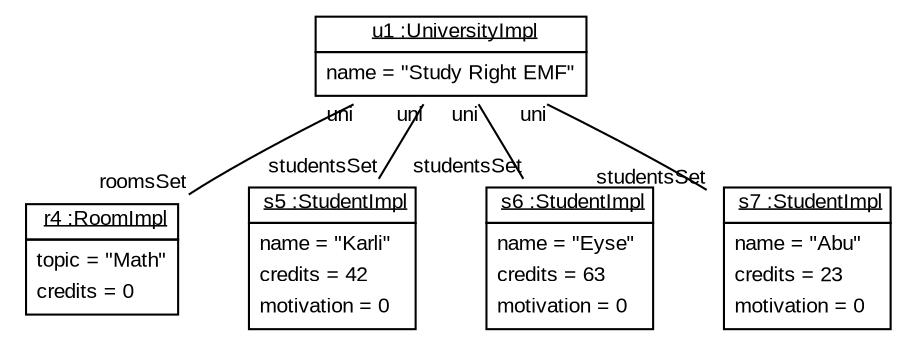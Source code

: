 graph ObjectDiagram {
   node [shape = none, fontsize = 10, fontname = "Arial"];
   edge [fontsize = 10, fontname = "Arial"];
   compound=true;

u1 [label=<<table border='0' cellborder='1' cellspacing='0'> <tr> <td href="../../SDMLib/src/org/sdmlib/examples/emfstudyright/EMFStudyRightModel/impl/UniversityImpl.java"> <u>u1 :UniversityImpl</u></td></tr><tr><td><table border='0' cellborder='0' cellspacing='0'><tr><td align='left'>name = "Study Right EMF"</td></tr></table></td></tr></table>>];
r4 [label=<<table border='0' cellborder='1' cellspacing='0'> <tr> <td href="../../SDMLib/src/org/sdmlib/examples/emfstudyright/EMFStudyRightModel/impl/RoomImpl.java"> <u>r4 :RoomImpl</u></td></tr><tr><td><table border='0' cellborder='0' cellspacing='0'><tr><td align='left'>topic = "Math"</td></tr><tr><td align='left'>credits = 0</td></tr></table></td></tr></table>>];
s5 [label=<<table border='0' cellborder='1' cellspacing='0'> <tr> <td href="../../SDMLib/src/org/sdmlib/examples/emfstudyright/EMFStudyRightModel/impl/StudentImpl.java"> <u>s5 :StudentImpl</u></td></tr><tr><td><table border='0' cellborder='0' cellspacing='0'><tr><td align='left'>name = "Karli"</td></tr><tr><td align='left'>credits = 42</td></tr><tr><td align='left'>motivation = 0</td></tr></table></td></tr></table>>];
s6 [label=<<table border='0' cellborder='1' cellspacing='0'> <tr> <td href="../../SDMLib/src/org/sdmlib/examples/emfstudyright/EMFStudyRightModel/impl/StudentImpl.java"> <u>s6 :StudentImpl</u></td></tr><tr><td><table border='0' cellborder='0' cellspacing='0'><tr><td align='left'>name = "Eyse"</td></tr><tr><td align='left'>credits = 63</td></tr><tr><td align='left'>motivation = 0</td></tr></table></td></tr></table>>];
s7 [label=<<table border='0' cellborder='1' cellspacing='0'> <tr> <td href="../../SDMLib/src/org/sdmlib/examples/emfstudyright/EMFStudyRightModel/impl/StudentImpl.java"> <u>s7 :StudentImpl</u></td></tr><tr><td><table border='0' cellborder='0' cellspacing='0'><tr><td align='left'>name = "Abu"</td></tr><tr><td align='left'>credits = 23</td></tr><tr><td align='left'>motivation = 0</td></tr></table></td></tr></table>>];

u1 -- r4 [headlabel = "roomsSet" taillabel = "uni"];
u1 -- s5 [headlabel = "studentsSet" taillabel = "uni"];
u1 -- s6 [headlabel = "studentsSet" taillabel = "uni"];
u1 -- s7 [headlabel = "studentsSet" taillabel = "uni"];
}
